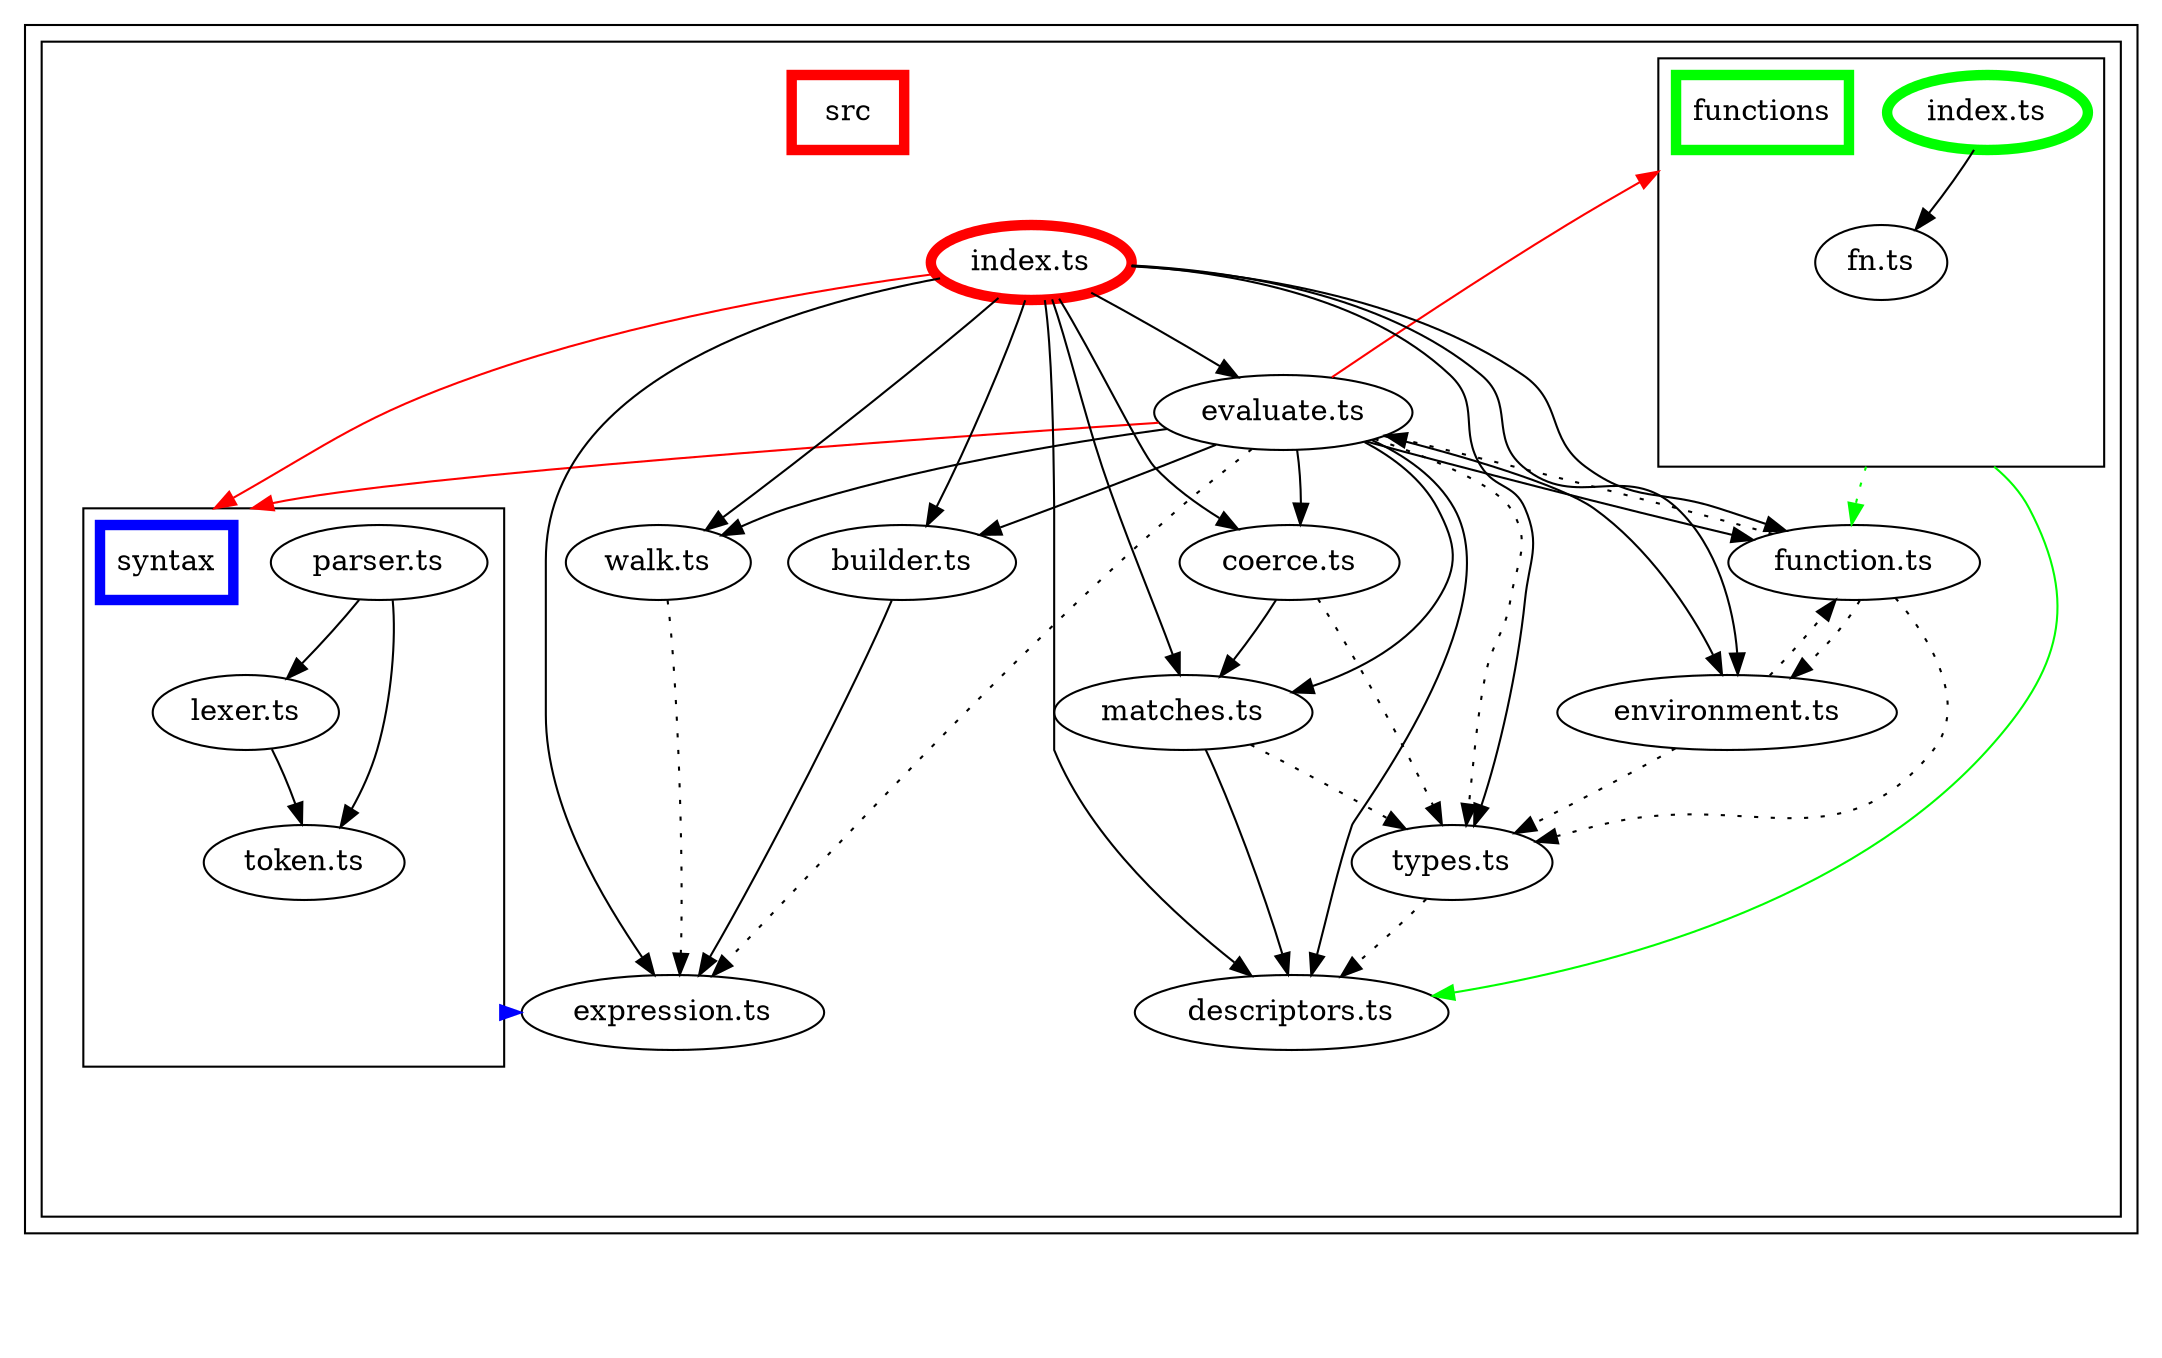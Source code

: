 digraph "dependency-graph-[object Object]" {
  compound = true;
  "dependency-graph-[object Object]" [
    style = "invis";
  ];
  "src/expression.ts";
  "src/matches.ts";
  "src/types.ts";
  "src/function.ts";
  "src/builder.ts";
  "src/coerce.ts";
  "src/descriptors.ts";
  "src/environment.ts";
  "src/functions/index.ts";
  "name_src/functions";
  "src/syntax/parser.ts";
  "name_src/syntax";
  "src/walk.ts";
  "src/evaluate.ts";
  "exit_src/functions";
  "src/functions/fn.ts";
  "src/syntax/lexer.ts";
  "src/syntax/token.ts";
  "exit_src/syntax";
  subgraph "cluster_src" {
    color = "#000000";
    label = "";
    "name_src" [
      penwidth = 5;
      shape = "rectangle";
      color = "#ff0000";
      label = "src";
    ];
    "exit_src" [
      style = "invis";
    ];
    subgraph "cluster_src" {
      color = "#000000";
      label = "";
      "name_src" [
        penwidth = 5;
        shape = "rectangle";
        color = "#ff0000";
        label = "src";
      ];
      "exit_src" [
        style = "invis";
      ];
      "src/builder.ts" [
        label = "builder.ts";
      ];
      "src/coerce.ts" [
        label = "coerce.ts";
      ];
      "src/descriptors.ts" [
        label = "descriptors.ts";
      ];
      "src/environment.ts" [
        label = "environment.ts";
      ];
      "src/evaluate.ts" [
        label = "evaluate.ts";
      ];
      "src/expression.ts" [
        label = "expression.ts";
      ];
      "src/function.ts" [
        label = "function.ts";
      ];
      "src/index.ts" [
        label = "index.ts";
        color = "#ff0000";
        penwidth = 5;
      ];
      "src/matches.ts" [
        label = "matches.ts";
      ];
      "src/types.ts" [
        label = "types.ts";
      ];
      "src/walk.ts" [
        label = "walk.ts";
      ];
      subgraph "cluster_src/functions" {
        color = "#000000";
        label = "";
        "name_src/functions" [
          penwidth = 5;
          shape = "rectangle";
          color = "#00ff00";
          label = "functions";
        ];
        "exit_src/functions" [
          style = "invis";
        ];
        "src/functions/fn.ts" [
          label = "fn.ts";
        ];
        "src/functions/index.ts" [
          label = "index.ts";
          color = "#00ff00";
          penwidth = 5;
        ];
        "src/functions/fn.ts" -> "exit_src/functions" [
          style = "invis";
        ];
        "src/functions/index.ts" -> "exit_src/functions" [
          style = "invis";
        ];
      }
      subgraph "cluster_src/syntax" {
        color = "#000000";
        label = "";
        "name_src/syntax" [
          penwidth = 5;
          shape = "rectangle";
          color = "#0000ff";
          label = "syntax";
        ];
        "exit_src/syntax" [
          style = "invis";
        ];
        "src/syntax/lexer.ts" [
          label = "lexer.ts";
        ];
        "src/syntax/parser.ts" [
          label = "parser.ts";
        ];
        "src/syntax/token.ts" [
          label = "token.ts";
        ];
        "src/syntax/lexer.ts" -> "exit_src/syntax" [
          style = "invis";
        ];
        "src/syntax/parser.ts" -> "exit_src/syntax" [
          style = "invis";
        ];
        "src/syntax/token.ts" -> "exit_src/syntax" [
          style = "invis";
        ];
      }
      "src/builder.ts" -> "exit_src" [
        style = "invis";
      ];
      "src/coerce.ts" -> "exit_src" [
        style = "invis";
      ];
      "src/descriptors.ts" -> "exit_src" [
        style = "invis";
      ];
      "src/environment.ts" -> "exit_src" [
        style = "invis";
      ];
      "src/evaluate.ts" -> "exit_src" [
        style = "invis";
      ];
      "src/expression.ts" -> "exit_src" [
        style = "invis";
      ];
      "src/function.ts" -> "exit_src" [
        style = "invis";
      ];
      "exit_src/functions" -> "exit_src" [
        style = "invis";
      ];
      "exit_src/functions" -> "exit_src" [
        style = "invis";
      ];
      "src/index.ts" -> "exit_src" [
        style = "invis";
      ];
      "src/matches.ts" -> "exit_src" [
        style = "invis";
      ];
      "exit_src/syntax" -> "exit_src" [
        style = "invis";
      ];
      "exit_src/syntax" -> "exit_src" [
        style = "invis";
      ];
      "exit_src/syntax" -> "exit_src" [
        style = "invis";
      ];
      "src/types.ts" -> "exit_src" [
        style = "invis";
      ];
      "src/walk.ts" -> "exit_src" [
        style = "invis";
      ];
    }
    "exit_src" -> "exit_src" [
      style = "invis";
    ];
    "exit_src" -> "exit_src" [
      style = "invis";
    ];
    "exit_src" -> "exit_src" [
      style = "invis";
    ];
    "exit_src" -> "exit_src" [
      style = "invis";
    ];
    "exit_src" -> "exit_src" [
      style = "invis";
    ];
    "exit_src" -> "exit_src" [
      style = "invis";
    ];
    "exit_src" -> "exit_src" [
      style = "invis";
    ];
    "exit_src" -> "exit_src" [
      style = "invis";
    ];
    "exit_src" -> "exit_src" [
      style = "invis";
    ];
    "exit_src" -> "exit_src" [
      style = "invis";
    ];
    "exit_src" -> "exit_src" [
      style = "invis";
    ];
    "exit_src" -> "exit_src" [
      style = "invis";
    ];
    "exit_src" -> "exit_src" [
      style = "invis";
    ];
    "exit_src" -> "exit_src" [
      style = "invis";
    ];
    "exit_src" -> "exit_src" [
      style = "invis";
    ];
    "exit_src" -> "exit_src" [
      style = "invis";
    ];
  }
  "exit_src" -> "dependency-graph-[object Object]" [
    style = "invis";
  ];
  "src/builder.ts" -> "src/expression.ts" [
    style = "invis";
  ];
  "src/builder.ts" -> "src/expression.ts" [
    style = "solid";
    ltail = "cluster_src/builder.ts";
    lhead = "cluster_src/expression.ts";
    color = "black";
  ];
  "src/coerce.ts" -> "src/matches.ts" [
    style = "invis";
  ];
  "src/coerce.ts" -> "src/matches.ts" [
    style = "solid";
    ltail = "cluster_src/coerce.ts";
    lhead = "cluster_src/matches.ts";
    color = "black";
  ];
  "src/coerce.ts" -> "src/types.ts" [
    style = "invis";
  ];
  "src/coerce.ts" -> "src/types.ts" [
    style = "dotted";
    ltail = "cluster_src/coerce.ts";
    lhead = "cluster_src/types.ts";
    color = "black";
  ];
  "src/environment.ts" -> "src/function.ts" [
    style = "invis";
  ];
  "src/environment.ts" -> "src/function.ts" [
    style = "dotted";
    ltail = "cluster_src/environment.ts";
    lhead = "cluster_src/function.ts";
    color = "black";
  ];
  "src/environment.ts" -> "src/types.ts" [
    style = "invis";
  ];
  "src/environment.ts" -> "src/types.ts" [
    style = "dotted";
    ltail = "cluster_src/environment.ts";
    lhead = "cluster_src/types.ts";
    color = "black";
  ];
  "src/evaluate.ts" -> "src/builder.ts" [
    style = "invis";
  ];
  "src/evaluate.ts" -> "src/builder.ts" [
    style = "solid";
    ltail = "cluster_src/evaluate.ts";
    lhead = "cluster_src/builder.ts";
    color = "black";
  ];
  "src/evaluate.ts" -> "src/coerce.ts" [
    style = "invis";
  ];
  "src/evaluate.ts" -> "src/coerce.ts" [
    style = "solid";
    ltail = "cluster_src/evaluate.ts";
    lhead = "cluster_src/coerce.ts";
    color = "black";
  ];
  "src/evaluate.ts" -> "src/descriptors.ts" [
    style = "invis";
  ];
  "src/evaluate.ts" -> "src/descriptors.ts" [
    style = "solid";
    ltail = "cluster_src/evaluate.ts";
    lhead = "cluster_src/descriptors.ts";
    color = "black";
  ];
  "src/evaluate.ts" -> "src/environment.ts" [
    style = "invis";
  ];
  "src/evaluate.ts" -> "src/environment.ts" [
    style = "solid";
    ltail = "cluster_src/evaluate.ts";
    lhead = "cluster_src/environment.ts";
    color = "black";
  ];
  "src/evaluate.ts" -> "src/expression.ts" [
    style = "invis";
  ];
  "src/evaluate.ts" -> "src/expression.ts" [
    style = "dotted";
    ltail = "cluster_src/evaluate.ts";
    lhead = "cluster_src/expression.ts";
    color = "black";
  ];
  "src/evaluate.ts" -> "src/function.ts" [
    style = "invis";
  ];
  "src/evaluate.ts" -> "src/function.ts" [
    style = "solid";
    ltail = "cluster_src/evaluate.ts";
    lhead = "cluster_src/function.ts";
    color = "black";
  ];
  "src/evaluate.ts" -> "name_src/functions" [
    style = "solid";
    ltail = "cluster_src/evaluate.ts";
    lhead = "cluster_src/functions";
    color = "#ff0000";
  ];
  "src/evaluate.ts" -> "src/matches.ts" [
    style = "invis";
  ];
  "src/evaluate.ts" -> "src/matches.ts" [
    style = "solid";
    ltail = "cluster_src/evaluate.ts";
    lhead = "cluster_src/matches.ts";
    color = "black";
  ];
  "src/evaluate.ts" -> "name_src/syntax" [
    style = "solid";
    ltail = "cluster_src/evaluate.ts";
    lhead = "cluster_src/syntax";
    color = "#ff0000";
  ];
  "src/evaluate.ts" -> "src/types.ts" [
    style = "invis";
  ];
  "src/evaluate.ts" -> "src/types.ts" [
    style = "dotted";
    ltail = "cluster_src/evaluate.ts";
    lhead = "cluster_src/types.ts";
    color = "black";
  ];
  "src/evaluate.ts" -> "src/walk.ts" [
    style = "invis";
  ];
  "src/evaluate.ts" -> "src/walk.ts" [
    style = "solid";
    ltail = "cluster_src/evaluate.ts";
    lhead = "cluster_src/walk.ts";
    color = "black";
  ];
  "src/function.ts" -> "src/environment.ts" [
    style = "invis";
  ];
  "src/function.ts" -> "src/environment.ts" [
    style = "dotted";
    ltail = "cluster_src/function.ts";
    lhead = "cluster_src/environment.ts";
    color = "black";
  ];
  "src/function.ts" -> "src/evaluate.ts" [
    style = "invis";
  ];
  "src/function.ts" -> "src/evaluate.ts" [
    style = "dotted";
    ltail = "cluster_src/function.ts";
    lhead = "cluster_src/evaluate.ts";
    color = "black";
  ];
  "src/function.ts" -> "src/types.ts" [
    style = "invis";
  ];
  "src/function.ts" -> "src/types.ts" [
    style = "dotted";
    ltail = "cluster_src/function.ts";
    lhead = "cluster_src/types.ts";
    color = "black";
  ];
  "src/functions/fn.ts" -> "src/descriptors.ts" [
    style = "invis";
  ];
  "exit_src/functions" -> "src/descriptors.ts" [
    style = "solid";
    ltail = "cluster_src/functions";
    lhead = "cluster_src/descriptors.ts";
    color = "#00ff00";
  ];
  "src/functions/fn.ts" -> "src/function.ts" [
    style = "invis";
  ];
  "exit_src/functions" -> "src/function.ts" [
    style = "dotted";
    ltail = "cluster_src/functions";
    lhead = "cluster_src/function.ts";
    color = "#00ff00";
  ];
  "src/functions/index.ts" -> "src/function.ts" [
    style = "invis";
  ];
  "exit_src/functions" -> "src/function.ts" [
    style = "invis";
  ];
  "src/functions/index.ts" -> "src/functions/fn.ts" [
    style = "invis";
  ];
  "src/functions/index.ts" -> "src/functions/fn.ts" [
    style = "solid";
    ltail = "cluster_src/functions/index.ts";
    lhead = "cluster_src/functions/fn.ts";
    color = "black";
  ];
  "src/index.ts" -> "src/builder.ts" [
    style = "invis";
  ];
  "src/index.ts" -> "src/builder.ts" [
    style = "solid";
    ltail = "cluster_src/index.ts";
    lhead = "cluster_src/builder.ts";
    color = "black";
  ];
  "src/index.ts" -> "src/coerce.ts" [
    style = "invis";
  ];
  "src/index.ts" -> "src/coerce.ts" [
    style = "solid";
    ltail = "cluster_src/index.ts";
    lhead = "cluster_src/coerce.ts";
    color = "black";
  ];
  "src/index.ts" -> "src/descriptors.ts" [
    style = "invis";
  ];
  "src/index.ts" -> "src/descriptors.ts" [
    style = "solid";
    ltail = "cluster_src/index.ts";
    lhead = "cluster_src/descriptors.ts";
    color = "black";
  ];
  "src/index.ts" -> "src/environment.ts" [
    style = "invis";
  ];
  "src/index.ts" -> "src/environment.ts" [
    style = "solid";
    ltail = "cluster_src/index.ts";
    lhead = "cluster_src/environment.ts";
    color = "black";
  ];
  "src/index.ts" -> "src/evaluate.ts" [
    style = "invis";
  ];
  "src/index.ts" -> "src/evaluate.ts" [
    style = "solid";
    ltail = "cluster_src/index.ts";
    lhead = "cluster_src/evaluate.ts";
    color = "black";
  ];
  "src/index.ts" -> "src/expression.ts" [
    style = "invis";
  ];
  "src/index.ts" -> "src/expression.ts" [
    style = "solid";
    ltail = "cluster_src/index.ts";
    lhead = "cluster_src/expression.ts";
    color = "black";
  ];
  "src/index.ts" -> "src/function.ts" [
    style = "invis";
  ];
  "src/index.ts" -> "src/function.ts" [
    style = "solid";
    ltail = "cluster_src/index.ts";
    lhead = "cluster_src/function.ts";
    color = "black";
  ];
  "src/index.ts" -> "src/matches.ts" [
    style = "invis";
  ];
  "src/index.ts" -> "src/matches.ts" [
    style = "solid";
    ltail = "cluster_src/index.ts";
    lhead = "cluster_src/matches.ts";
    color = "black";
  ];
  "src/index.ts" -> "name_src/syntax" [
    style = "solid";
    ltail = "cluster_src/index.ts";
    lhead = "cluster_src/syntax";
    color = "#ff0000";
  ];
  "src/index.ts" -> "name_src/syntax" [
    style = "invis";
  ];
  "src/index.ts" -> "name_src/syntax" [
    style = "invis";
  ];
  "src/index.ts" -> "src/types.ts" [
    style = "invis";
  ];
  "src/index.ts" -> "src/types.ts" [
    style = "solid";
    ltail = "cluster_src/index.ts";
    lhead = "cluster_src/types.ts";
    color = "black";
  ];
  "src/index.ts" -> "src/walk.ts" [
    style = "invis";
  ];
  "src/index.ts" -> "src/walk.ts" [
    style = "solid";
    ltail = "cluster_src/index.ts";
    lhead = "cluster_src/walk.ts";
    color = "black";
  ];
  "src/matches.ts" -> "src/descriptors.ts" [
    style = "invis";
  ];
  "src/matches.ts" -> "src/descriptors.ts" [
    style = "solid";
    ltail = "cluster_src/matches.ts";
    lhead = "cluster_src/descriptors.ts";
    color = "black";
  ];
  "src/matches.ts" -> "src/types.ts" [
    style = "invis";
  ];
  "src/matches.ts" -> "src/types.ts" [
    style = "dotted";
    ltail = "cluster_src/matches.ts";
    lhead = "cluster_src/types.ts";
    color = "black";
  ];
  "src/syntax/lexer.ts" -> "src/syntax/token.ts" [
    style = "invis";
  ];
  "src/syntax/lexer.ts" -> "src/syntax/token.ts" [
    style = "solid";
    ltail = "cluster_src/syntax/lexer.ts";
    lhead = "cluster_src/syntax/token.ts";
    color = "black";
  ];
  "src/syntax/parser.ts" -> "src/expression.ts" [
    style = "invis";
  ];
  "exit_src/syntax" -> "src/expression.ts" [
    style = "solid";
    ltail = "cluster_src/syntax";
    lhead = "cluster_src/expression.ts";
    color = "#0000ff";
  ];
  "src/syntax/parser.ts" -> "src/syntax/lexer.ts" [
    style = "invis";
  ];
  "src/syntax/parser.ts" -> "src/syntax/lexer.ts" [
    style = "solid";
    ltail = "cluster_src/syntax/parser.ts";
    lhead = "cluster_src/syntax/lexer.ts";
    color = "black";
  ];
  "src/syntax/parser.ts" -> "src/syntax/token.ts" [
    style = "invis";
  ];
  "src/syntax/parser.ts" -> "src/syntax/token.ts" [
    style = "solid";
    ltail = "cluster_src/syntax/parser.ts";
    lhead = "cluster_src/syntax/token.ts";
    color = "black";
  ];
  "src/types.ts" -> "src/descriptors.ts" [
    style = "invis";
  ];
  "src/types.ts" -> "src/descriptors.ts" [
    style = "dotted";
    ltail = "cluster_src/types.ts";
    lhead = "cluster_src/descriptors.ts";
    color = "black";
  ];
  "src/walk.ts" -> "src/expression.ts" [
    style = "invis";
  ];
  "src/walk.ts" -> "src/expression.ts" [
    style = "dotted";
    ltail = "cluster_src/walk.ts";
    lhead = "cluster_src/expression.ts";
    color = "black";
  ];
}